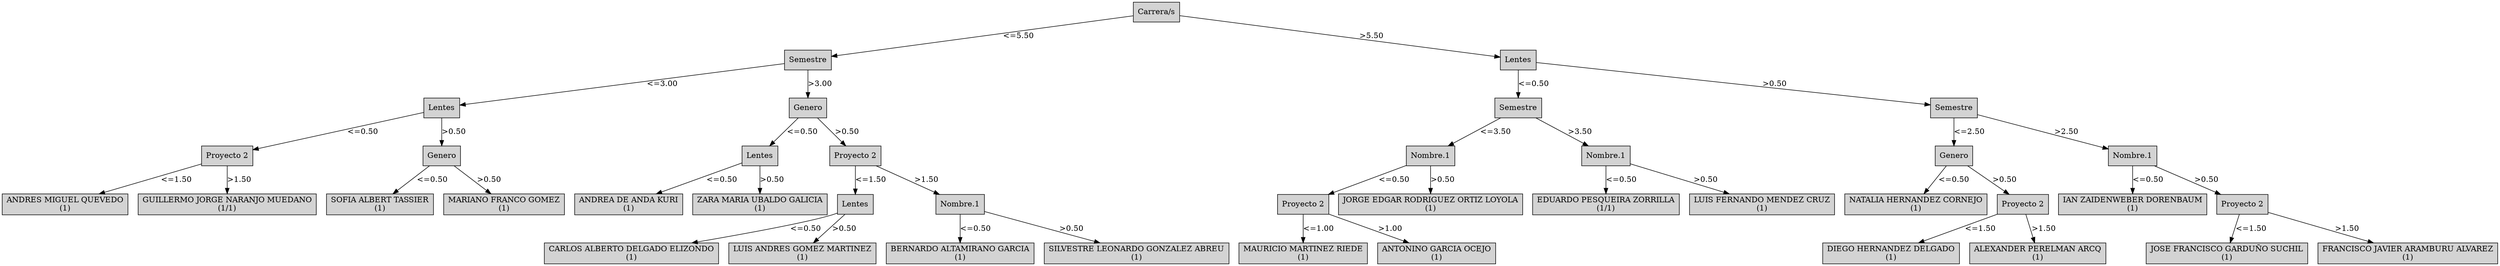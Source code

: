 digraph ID3_Tree {
"0" [shape=box, style=filled, label="Carrera/s
", weight=1]
"1" [shape=box, style=filled, label="Semestre
", weight=2]
0 -> 1 [ label = "<=5.50"];
"2" [shape=box, style=filled, label="Lentes
", weight=3]
1 -> 2 [ label = "<=3.00"];
"3" [shape=box, style=filled, label="Proyecto 2
", weight=4]
2 -> 3 [ label = "<=0.50"];
"4" [shape=box, style=filled, label="ANDRES MIGUEL QUEVEDO
(1)
", weight=5]
3 -> 4 [ label = "<=1.50"];
"5" [shape=box, style=filled, label="GUILLERMO JORGE NARANJO MUEDANO
(1/1)
", weight=5]
3 -> 5 [ label = ">1.50"];
"6" [shape=box, style=filled, label="Genero
", weight=4]
2 -> 6 [ label = ">0.50"];
"7" [shape=box, style=filled, label="SOFIA ALBERT TASSIER
(1)
", weight=5]
6 -> 7 [ label = "<=0.50"];
"8" [shape=box, style=filled, label="MARIANO FRANCO GOMEZ
(1)
", weight=5]
6 -> 8 [ label = ">0.50"];
"9" [shape=box, style=filled, label="Genero
", weight=3]
1 -> 9 [ label = ">3.00"];
"10" [shape=box, style=filled, label="Lentes
", weight=4]
9 -> 10 [ label = "<=0.50"];
"11" [shape=box, style=filled, label="ANDREA DE ANDA KURI
(1)
", weight=5]
10 -> 11 [ label = "<=0.50"];
"12" [shape=box, style=filled, label="ZARA MARIA UBALDO GALICIA
(1)
", weight=5]
10 -> 12 [ label = ">0.50"];
"13" [shape=box, style=filled, label="Proyecto 2
", weight=4]
9 -> 13 [ label = ">0.50"];
"14" [shape=box, style=filled, label="Lentes
", weight=5]
13 -> 14 [ label = "<=1.50"];
"15" [shape=box, style=filled, label="CARLOS ALBERTO DELGADO ELIZONDO
(1)
", weight=6]
14 -> 15 [ label = "<=0.50"];
"16" [shape=box, style=filled, label="LUIS ANDRES GOMEZ MARTINEZ
(1)
", weight=6]
14 -> 16 [ label = ">0.50"];
"17" [shape=box, style=filled, label="Nombre.1
", weight=5]
13 -> 17 [ label = ">1.50"];
"18" [shape=box, style=filled, label="BERNARDO ALTAMIRANO GARCIA
(1)
", weight=6]
17 -> 18 [ label = "<=0.50"];
"19" [shape=box, style=filled, label="SILVESTRE LEONARDO GONZALEZ ABREU
(1)
", weight=6]
17 -> 19 [ label = ">0.50"];
"20" [shape=box, style=filled, label="Lentes
", weight=2]
0 -> 20 [ label = ">5.50"];
"21" [shape=box, style=filled, label="Semestre
", weight=3]
20 -> 21 [ label = "<=0.50"];
"22" [shape=box, style=filled, label="Nombre.1
", weight=4]
21 -> 22 [ label = "<=3.50"];
"23" [shape=box, style=filled, label="Proyecto 2
", weight=5]
22 -> 23 [ label = "<=0.50"];
"24" [shape=box, style=filled, label="MAURICIO MARTINEZ RIEDE
(1)
", weight=6]
23 -> 24 [ label = "<=1.00"];
"25" [shape=box, style=filled, label="ANTONINO GARCIA OCEJO
(1)
", weight=6]
23 -> 25 [ label = ">1.00"];
"26" [shape=box, style=filled, label="JORGE EDGAR RODRIGUEZ ORTIZ LOYOLA
(1)
", weight=5]
22 -> 26 [ label = ">0.50"];
"27" [shape=box, style=filled, label="Nombre.1
", weight=4]
21 -> 27 [ label = ">3.50"];
"28" [shape=box, style=filled, label="EDUARDO PESQUEIRA ZORRILLA
(1/1)
", weight=5]
27 -> 28 [ label = "<=0.50"];
"29" [shape=box, style=filled, label="LUIS FERNANDO MENDEZ CRUZ
(1)
", weight=5]
27 -> 29 [ label = ">0.50"];
"30" [shape=box, style=filled, label="Semestre
", weight=3]
20 -> 30 [ label = ">0.50"];
"31" [shape=box, style=filled, label="Genero
", weight=4]
30 -> 31 [ label = "<=2.50"];
"32" [shape=box, style=filled, label="NATALIA HERNANDEZ CORNEJO
(1)
", weight=5]
31 -> 32 [ label = "<=0.50"];
"33" [shape=box, style=filled, label="Proyecto 2
", weight=5]
31 -> 33 [ label = ">0.50"];
"34" [shape=box, style=filled, label="DIEGO HERNANDEZ DELGADO
(1)
", weight=6]
33 -> 34 [ label = "<=1.50"];
"35" [shape=box, style=filled, label="ALEXANDER PERELMAN ARCQ
(1)
", weight=6]
33 -> 35 [ label = ">1.50"];
"36" [shape=box, style=filled, label="Nombre.1
", weight=4]
30 -> 36 [ label = ">2.50"];
"37" [shape=box, style=filled, label="IAN ZAIDENWEBER DORENBAUM
(1)
", weight=5]
36 -> 37 [ label = "<=0.50"];
"38" [shape=box, style=filled, label="Proyecto 2
", weight=5]
36 -> 38 [ label = ">0.50"];
"39" [shape=box, style=filled, label="JOSE FRANCISCO GARDUÑO SUCHIL
(1)
", weight=6]
38 -> 39 [ label = "<=1.50"];
"40" [shape=box, style=filled, label="FRANCISCO JAVIER ARAMBURU ALVAREZ
(1)
", weight=6]
38 -> 40 [ label = ">1.50"];
{rank=same; 0;};
{rank=same; 1;20;};
{rank=same; 2;9;21;30;};
{rank=same; 3;6;10;13;22;27;31;36;};
{rank=same; 4;5;7;8;11;12;14;17;23;26;28;29;32;33;37;38;};
{rank=same; 15;16;18;19;24;25;34;35;39;40;};
}